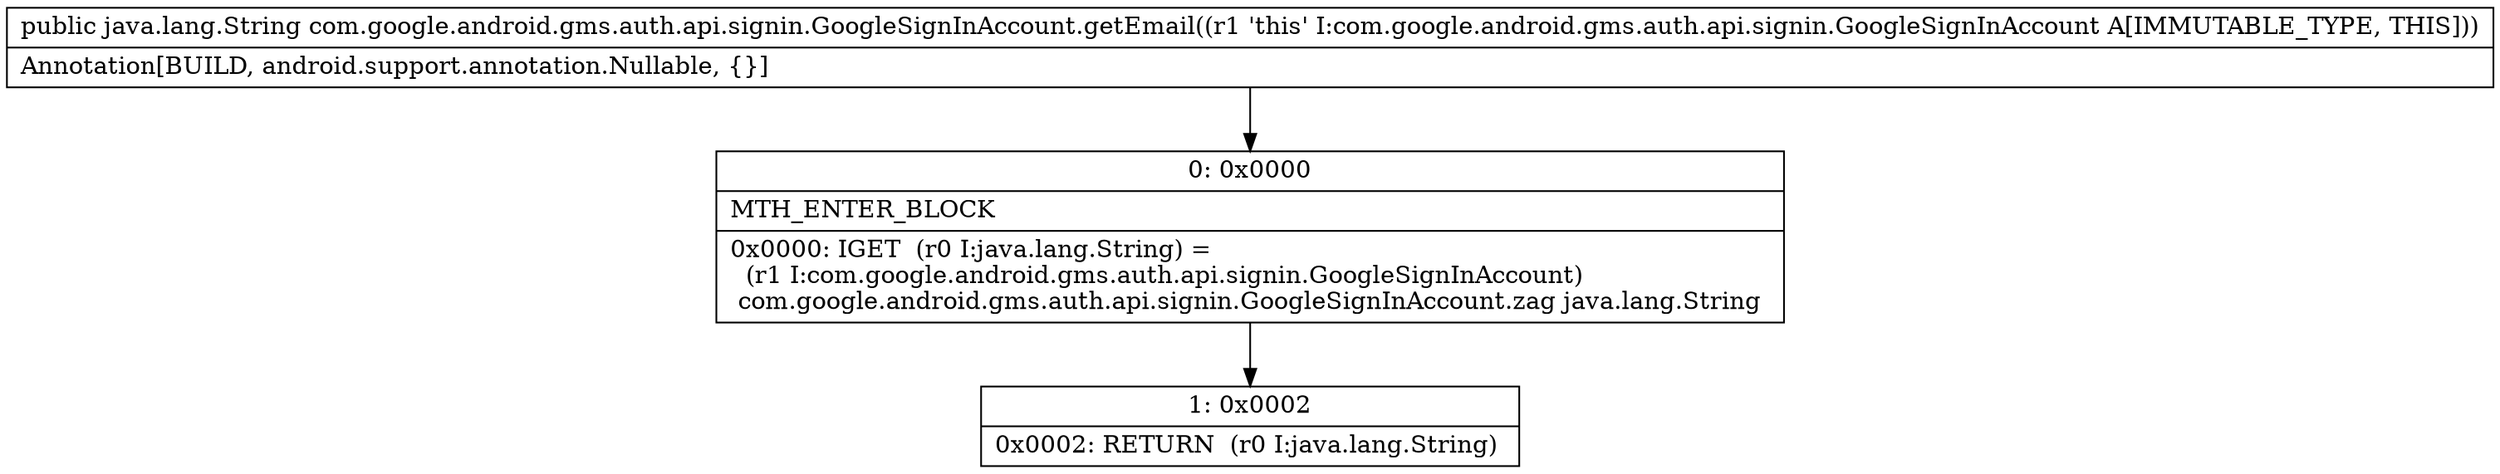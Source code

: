 digraph "CFG forcom.google.android.gms.auth.api.signin.GoogleSignInAccount.getEmail()Ljava\/lang\/String;" {
Node_0 [shape=record,label="{0\:\ 0x0000|MTH_ENTER_BLOCK\l|0x0000: IGET  (r0 I:java.lang.String) = \l  (r1 I:com.google.android.gms.auth.api.signin.GoogleSignInAccount)\l com.google.android.gms.auth.api.signin.GoogleSignInAccount.zag java.lang.String \l}"];
Node_1 [shape=record,label="{1\:\ 0x0002|0x0002: RETURN  (r0 I:java.lang.String) \l}"];
MethodNode[shape=record,label="{public java.lang.String com.google.android.gms.auth.api.signin.GoogleSignInAccount.getEmail((r1 'this' I:com.google.android.gms.auth.api.signin.GoogleSignInAccount A[IMMUTABLE_TYPE, THIS]))  | Annotation[BUILD, android.support.annotation.Nullable, \{\}]\l}"];
MethodNode -> Node_0;
Node_0 -> Node_1;
}

